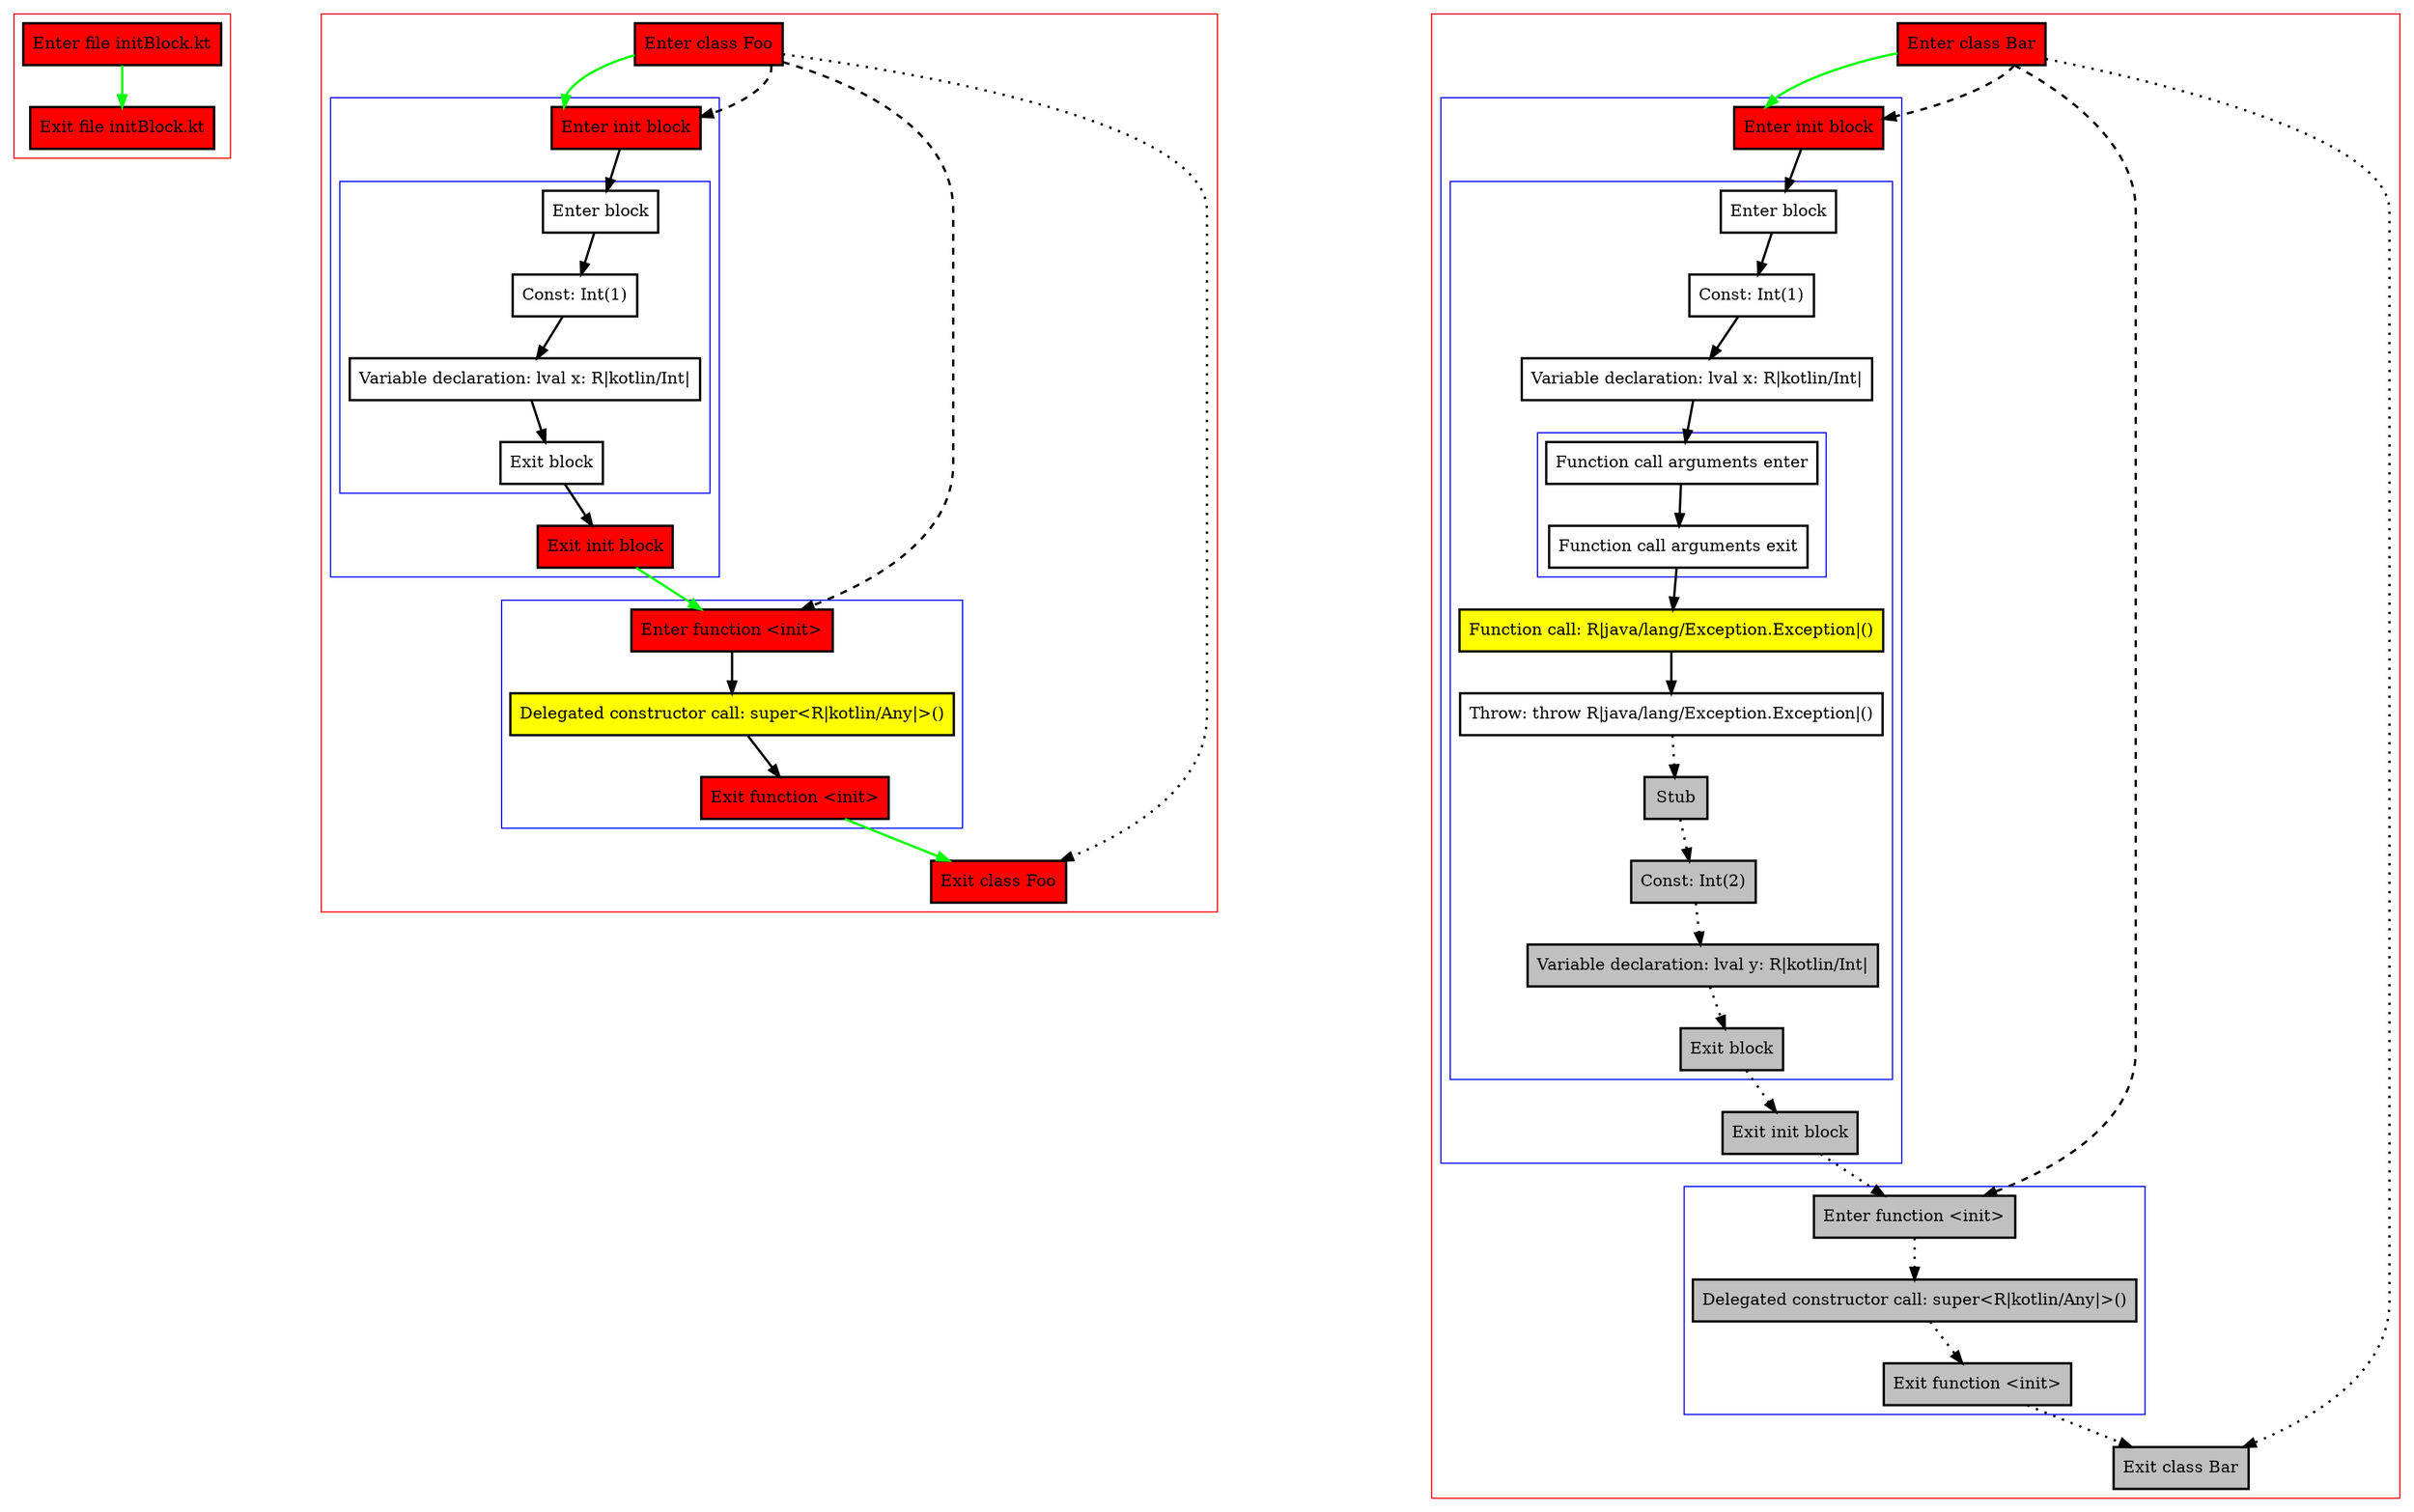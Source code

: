 digraph initBlock_kt {
    graph [nodesep=3]
    node [shape=box penwidth=2]
    edge [penwidth=2]

    subgraph cluster_0 {
        color=red
        0 [label="Enter file initBlock.kt" style="filled" fillcolor=red];
        1 [label="Exit file initBlock.kt" style="filled" fillcolor=red];
    }
    0 -> {1} [color=green];

    subgraph cluster_1 {
        color=red
        2 [label="Enter class Foo" style="filled" fillcolor=red];
        subgraph cluster_2 {
            color=blue
            3 [label="Enter init block" style="filled" fillcolor=red];
            subgraph cluster_3 {
                color=blue
                4 [label="Enter block"];
                5 [label="Const: Int(1)"];
                6 [label="Variable declaration: lval x: R|kotlin/Int|"];
                7 [label="Exit block"];
            }
            8 [label="Exit init block" style="filled" fillcolor=red];
        }
        subgraph cluster_4 {
            color=blue
            9 [label="Enter function <init>" style="filled" fillcolor=red];
            10 [label="Delegated constructor call: super<R|kotlin/Any|>()" style="filled" fillcolor=yellow];
            11 [label="Exit function <init>" style="filled" fillcolor=red];
        }
        12 [label="Exit class Foo" style="filled" fillcolor=red];
    }
    2 -> {3} [color=green];
    2 -> {12} [style=dotted];
    2 -> {3 9} [style=dashed];
    3 -> {4};
    4 -> {5};
    5 -> {6};
    6 -> {7};
    7 -> {8};
    8 -> {9} [color=green];
    9 -> {10};
    10 -> {11};
    11 -> {12} [color=green];

    subgraph cluster_5 {
        color=red
        13 [label="Enter class Bar" style="filled" fillcolor=red];
        subgraph cluster_6 {
            color=blue
            14 [label="Enter init block" style="filled" fillcolor=red];
            subgraph cluster_7 {
                color=blue
                15 [label="Enter block"];
                16 [label="Const: Int(1)"];
                17 [label="Variable declaration: lval x: R|kotlin/Int|"];
                subgraph cluster_8 {
                    color=blue
                    18 [label="Function call arguments enter"];
                    19 [label="Function call arguments exit"];
                }
                20 [label="Function call: R|java/lang/Exception.Exception|()" style="filled" fillcolor=yellow];
                21 [label="Throw: throw R|java/lang/Exception.Exception|()"];
                22 [label="Stub" style="filled" fillcolor=gray];
                23 [label="Const: Int(2)" style="filled" fillcolor=gray];
                24 [label="Variable declaration: lval y: R|kotlin/Int|" style="filled" fillcolor=gray];
                25 [label="Exit block" style="filled" fillcolor=gray];
            }
            26 [label="Exit init block" style="filled" fillcolor=gray];
        }
        subgraph cluster_9 {
            color=blue
            27 [label="Enter function <init>" style="filled" fillcolor=gray];
            28 [label="Delegated constructor call: super<R|kotlin/Any|>()" style="filled" fillcolor=gray];
            29 [label="Exit function <init>" style="filled" fillcolor=gray];
        }
        30 [label="Exit class Bar" style="filled" fillcolor=gray];
    }
    13 -> {14} [color=green];
    13 -> {30} [style=dotted];
    13 -> {14 27} [style=dashed];
    14 -> {15};
    15 -> {16};
    16 -> {17};
    17 -> {18};
    18 -> {19};
    19 -> {20};
    20 -> {21};
    21 -> {22} [style=dotted];
    22 -> {23} [style=dotted];
    23 -> {24} [style=dotted];
    24 -> {25} [style=dotted];
    25 -> {26} [style=dotted];
    26 -> {27} [style=dotted];
    27 -> {28} [style=dotted];
    28 -> {29} [style=dotted];
    29 -> {30} [style=dotted];

}
